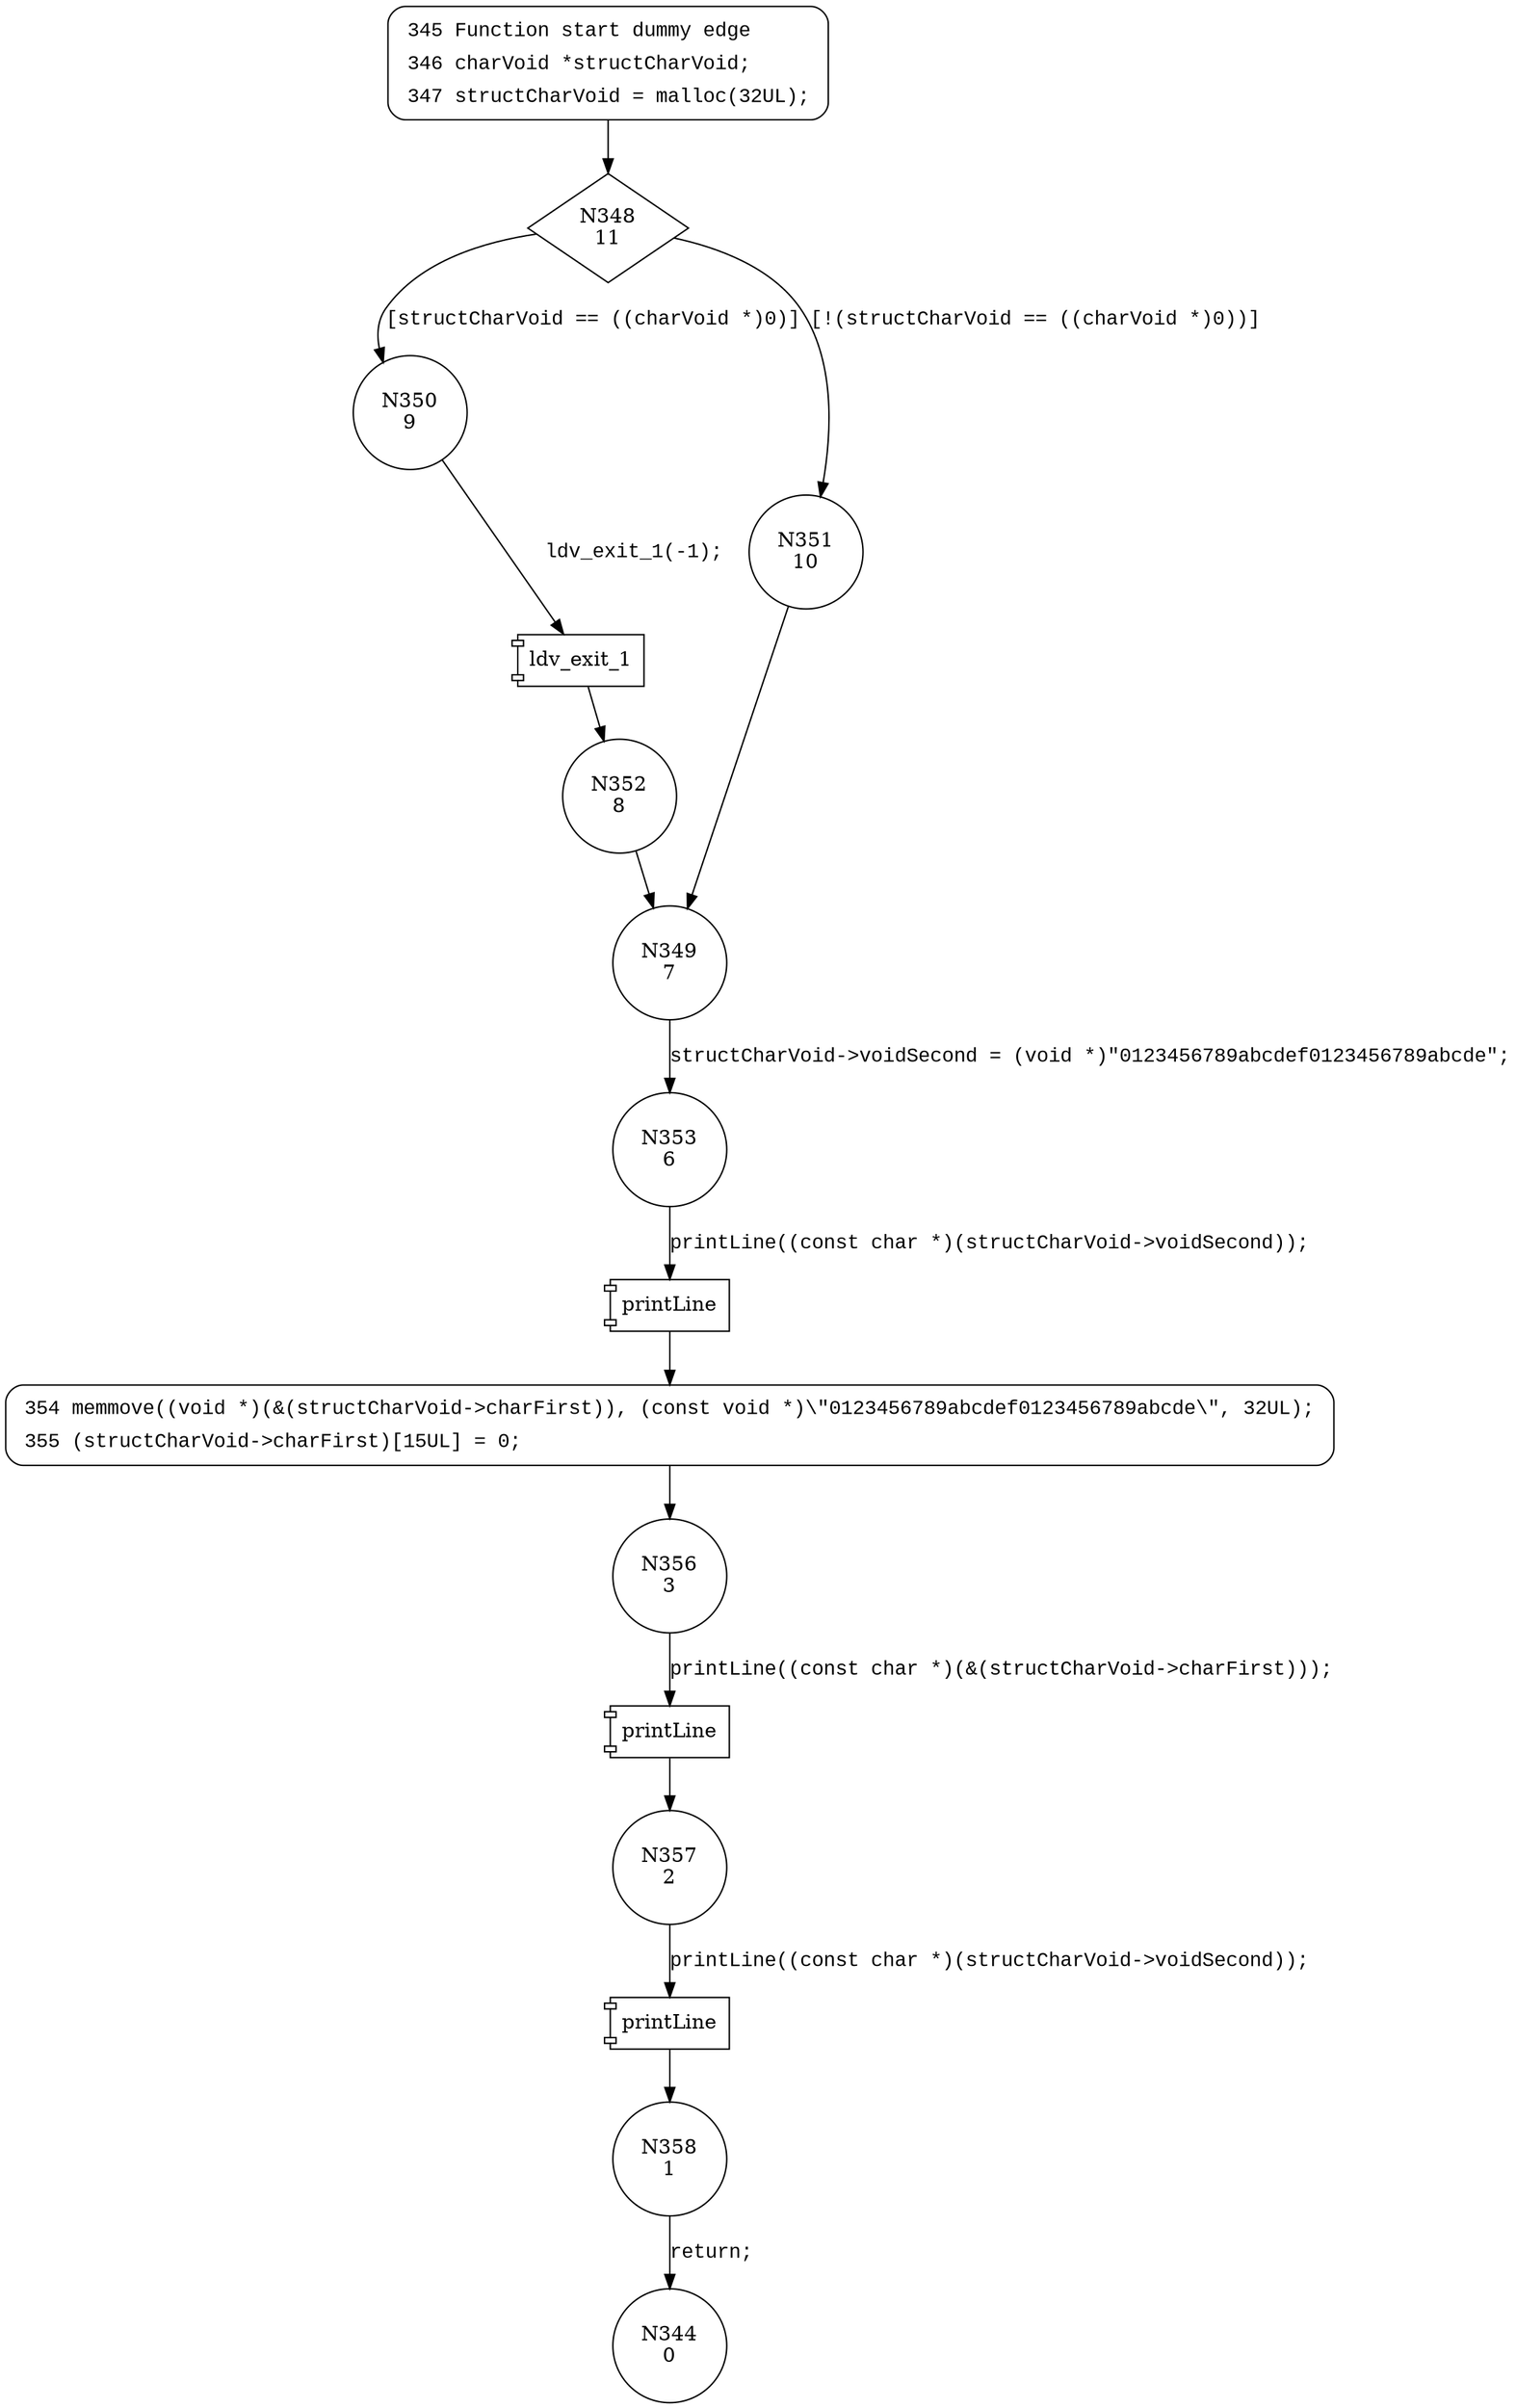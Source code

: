 digraph CWE122_Heap_Based_Buffer_Overflow__char_type_overrun_memmove_02_bad {
348 [shape="diamond" label="N348\n11"]
350 [shape="circle" label="N350\n9"]
351 [shape="circle" label="N351\n10"]
349 [shape="circle" label="N349\n7"]
353 [shape="circle" label="N353\n6"]
354 [shape="circle" label="N354\n5"]
356 [shape="circle" label="N356\n3"]
357 [shape="circle" label="N357\n2"]
358 [shape="circle" label="N358\n1"]
352 [shape="circle" label="N352\n8"]
344 [shape="circle" label="N344\n0"]
345 [style="filled,bold" penwidth="1" fillcolor="white" fontname="Courier New" shape="Mrecord" label=<<table border="0" cellborder="0" cellpadding="3" bgcolor="white"><tr><td align="right">345</td><td align="left">Function start dummy edge</td></tr><tr><td align="right">346</td><td align="left">charVoid *structCharVoid;</td></tr><tr><td align="right">347</td><td align="left">structCharVoid = malloc(32UL);</td></tr></table>>]
345 -> 348[label=""]
354 [style="filled,bold" penwidth="1" fillcolor="white" fontname="Courier New" shape="Mrecord" label=<<table border="0" cellborder="0" cellpadding="3" bgcolor="white"><tr><td align="right">354</td><td align="left">memmove((void *)(&amp;(structCharVoid-&gt;charFirst)), (const void *)\&quot;0123456789abcdef0123456789abcde\&quot;, 32UL);</td></tr><tr><td align="right">355</td><td align="left">(structCharVoid-&gt;charFirst)[15UL] = 0;</td></tr></table>>]
354 -> 356[label=""]
348 -> 350 [label="[structCharVoid == ((charVoid *)0)]" fontname="Courier New"]
348 -> 351 [label="[!(structCharVoid == ((charVoid *)0))]" fontname="Courier New"]
349 -> 353 [label="structCharVoid->voidSecond = (void *)\"0123456789abcdef0123456789abcde\";" fontname="Courier New"]
100024 [shape="component" label="printLine"]
353 -> 100024 [label="printLine((const char *)(structCharVoid->voidSecond));" fontname="Courier New"]
100024 -> 354 [label="" fontname="Courier New"]
100025 [shape="component" label="printLine"]
356 -> 100025 [label="printLine((const char *)(&(structCharVoid->charFirst)));" fontname="Courier New"]
100025 -> 357 [label="" fontname="Courier New"]
100026 [shape="component" label="printLine"]
357 -> 100026 [label="printLine((const char *)(structCharVoid->voidSecond));" fontname="Courier New"]
100026 -> 358 [label="" fontname="Courier New"]
100027 [shape="component" label="ldv_exit_1"]
350 -> 100027 [label="ldv_exit_1(-1);" fontname="Courier New"]
100027 -> 352 [label="" fontname="Courier New"]
351 -> 349 [label="" fontname="Courier New"]
358 -> 344 [label="return;" fontname="Courier New"]
352 -> 349 [label="" fontname="Courier New"]
}